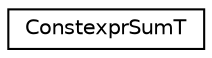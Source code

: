 digraph "Graphical Class Hierarchy"
{
  edge [fontname="Helvetica",fontsize="10",labelfontname="Helvetica",labelfontsize="10"];
  node [fontname="Helvetica",fontsize="10",shape=record];
  rankdir="LR";
  Node0 [label="ConstexprSumT",height=0.2,width=0.4,color="black", fillcolor="white", style="filled",URL="$struct_constexpr_sum_t.html"];
}

